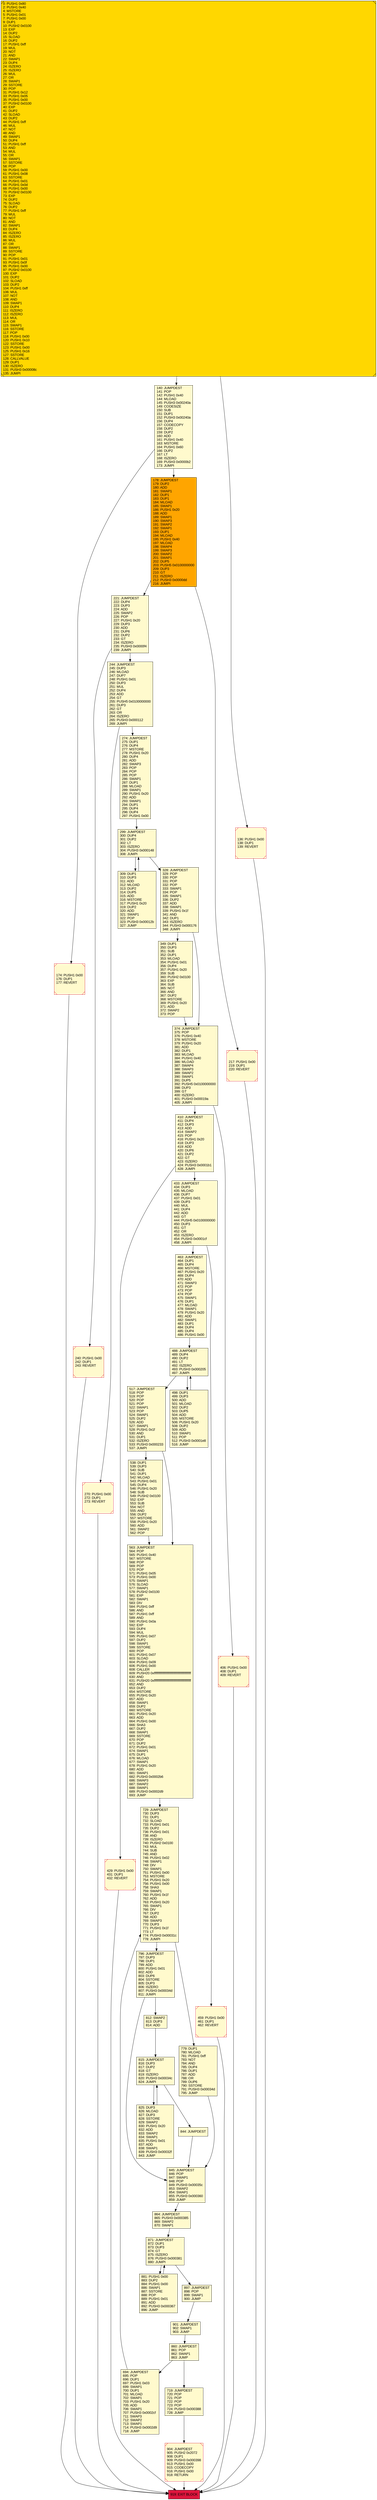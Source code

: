 digraph G {
bgcolor=transparent rankdir=UD;
node [shape=box style=filled color=black fillcolor=white fontname=arial fontcolor=black];
488 [label="488: JUMPDEST\l489: DUP4\l490: DUP2\l491: LT\l492: ISZERO\l493: PUSH3 0x000205\l497: JUMPI\l" fillcolor=lemonchiffon ];
844 [label="844: JUMPDEST\l" fillcolor=lemonchiffon ];
719 [label="719: JUMPDEST\l720: POP\l721: POP\l722: POP\l723: POP\l724: PUSH3 0x000388\l728: JUMP\l" fillcolor=lemonchiffon ];
904 [label="904: JUMPDEST\l905: PUSH2 0x2072\l908: DUP1\l909: PUSH3 0x000398\l913: PUSH1 0x00\l915: CODECOPY\l916: PUSH1 0x00\l918: RETURN\l" fillcolor=lemonchiffon shape=Msquare color=crimson ];
825 [label="825: DUP3\l826: MLOAD\l827: DUP3\l828: SSTORE\l829: SWAP2\l830: PUSH1 0x20\l832: ADD\l833: SWAP2\l834: SWAP1\l835: PUSH1 0x01\l837: ADD\l838: SWAP1\l839: PUSH3 0x00032f\l843: JUMP\l" fillcolor=lemonchiffon ];
881 [label="881: PUSH1 0x00\l883: DUP2\l884: PUSH1 0x00\l886: SWAP1\l887: SSTORE\l888: POP\l889: PUSH1 0x01\l891: ADD\l892: PUSH3 0x000367\l896: JUMP\l" fillcolor=lemonchiffon ];
517 [label="517: JUMPDEST\l518: POP\l519: POP\l520: POP\l521: POP\l522: SWAP1\l523: POP\l524: SWAP1\l525: DUP2\l526: ADD\l527: SWAP1\l528: PUSH1 0x1f\l530: AND\l531: DUP1\l532: ISZERO\l533: PUSH3 0x000233\l537: JUMPI\l" fillcolor=lemonchiffon ];
871 [label="871: JUMPDEST\l872: DUP1\l873: DUP3\l874: GT\l875: ISZERO\l876: PUSH3 0x000381\l880: JUMPI\l" fillcolor=lemonchiffon ];
328 [label="328: JUMPDEST\l329: POP\l330: POP\l331: POP\l332: POP\l333: SWAP1\l334: POP\l335: SWAP1\l336: DUP2\l337: ADD\l338: SWAP1\l339: PUSH1 0x1f\l341: AND\l342: DUP1\l343: ISZERO\l344: PUSH3 0x000176\l348: JUMPI\l" fillcolor=lemonchiffon ];
694 [label="694: JUMPDEST\l695: POP\l696: DUP1\l697: PUSH1 0x03\l699: SWAP1\l700: DUP1\l701: MLOAD\l702: SWAP1\l703: PUSH1 0x20\l705: ADD\l706: SWAP1\l707: PUSH3 0x0002cf\l711: SWAP3\l712: SWAP2\l713: SWAP1\l714: PUSH3 0x0002d9\l718: JUMP\l" fillcolor=lemonchiffon ];
429 [label="429: PUSH1 0x00\l431: DUP1\l432: REVERT\l" fillcolor=lemonchiffon shape=Msquare color=crimson ];
860 [label="860: JUMPDEST\l861: POP\l862: SWAP1\l863: JUMP\l" fillcolor=lemonchiffon ];
845 [label="845: JUMPDEST\l846: POP\l847: SWAP1\l848: POP\l849: PUSH3 0x00035c\l853: SWAP2\l854: SWAP1\l855: PUSH3 0x000360\l859: JUMP\l" fillcolor=lemonchiffon ];
174 [label="174: PUSH1 0x00\l176: DUP1\l177: REVERT\l" fillcolor=lemonchiffon shape=Msquare color=crimson ];
240 [label="240: PUSH1 0x00\l242: DUP1\l243: REVERT\l" fillcolor=lemonchiffon shape=Msquare color=crimson ];
538 [label="538: DUP1\l539: DUP3\l540: SUB\l541: DUP1\l542: MLOAD\l543: PUSH1 0x01\l545: DUP4\l546: PUSH1 0x20\l548: SUB\l549: PUSH2 0x0100\l552: EXP\l553: SUB\l554: NOT\l555: AND\l556: DUP2\l557: MSTORE\l558: PUSH1 0x20\l560: ADD\l561: SWAP2\l562: POP\l" fillcolor=lemonchiffon ];
815 [label="815: JUMPDEST\l816: DUP3\l817: DUP2\l818: GT\l819: ISZERO\l820: PUSH3 0x00034c\l824: JUMPI\l" fillcolor=lemonchiffon ];
897 [label="897: JUMPDEST\l898: POP\l899: SWAP1\l900: JUMP\l" fillcolor=lemonchiffon ];
349 [label="349: DUP1\l350: DUP3\l351: SUB\l352: DUP1\l353: MLOAD\l354: PUSH1 0x01\l356: DUP4\l357: PUSH1 0x20\l359: SUB\l360: PUSH2 0x0100\l363: EXP\l364: SUB\l365: NOT\l366: AND\l367: DUP2\l368: MSTORE\l369: PUSH1 0x20\l371: ADD\l372: SWAP2\l373: POP\l" fillcolor=lemonchiffon ];
140 [label="140: JUMPDEST\l141: POP\l142: PUSH1 0x40\l144: MLOAD\l145: PUSH3 0x00240a\l149: CODESIZE\l150: SUB\l151: DUP1\l152: PUSH3 0x00240a\l156: DUP4\l157: CODECOPY\l158: DUP2\l159: DUP2\l160: ADD\l161: PUSH1 0x40\l163: MSTORE\l164: PUSH1 0x60\l166: DUP2\l167: LT\l168: ISZERO\l169: PUSH3 0x0000b2\l173: JUMPI\l" fillcolor=lemonchiffon ];
919 [label="919: EXIT BLOCK\l" fillcolor=crimson ];
178 [label="178: JUMPDEST\l179: DUP2\l180: ADD\l181: SWAP1\l182: DUP1\l183: DUP1\l184: MLOAD\l185: SWAP1\l186: PUSH1 0x20\l188: ADD\l189: SWAP1\l190: SWAP3\l191: SWAP2\l192: SWAP1\l193: DUP1\l194: MLOAD\l195: PUSH1 0x40\l197: MLOAD\l198: SWAP4\l199: SWAP3\l200: SWAP2\l201: SWAP1\l202: DUP5\l203: PUSH5 0x0100000000\l209: DUP3\l210: GT\l211: ISZERO\l212: PUSH3 0x0000dd\l216: JUMPI\l" fillcolor=orange ];
729 [label="729: JUMPDEST\l730: DUP3\l731: DUP1\l732: SLOAD\l733: PUSH1 0x01\l735: DUP2\l736: PUSH1 0x01\l738: AND\l739: ISZERO\l740: PUSH2 0x0100\l743: MUL\l744: SUB\l745: AND\l746: PUSH1 0x02\l748: SWAP1\l749: DIV\l750: SWAP1\l751: PUSH1 0x00\l753: MSTORE\l754: PUSH1 0x20\l756: PUSH1 0x00\l758: SHA3\l759: SWAP1\l760: PUSH1 0x1f\l762: ADD\l763: PUSH1 0x20\l765: SWAP1\l766: DIV\l767: DUP2\l768: ADD\l769: SWAP3\l770: DUP3\l771: PUSH1 0x1f\l773: LT\l774: PUSH3 0x00031c\l778: JUMPI\l" fillcolor=lemonchiffon ];
796 [label="796: JUMPDEST\l797: DUP3\l798: DUP1\l799: ADD\l800: PUSH1 0x01\l802: ADD\l803: DUP6\l804: SSTORE\l805: DUP3\l806: ISZERO\l807: PUSH3 0x00034d\l811: JUMPI\l" fillcolor=lemonchiffon ];
563 [label="563: JUMPDEST\l564: POP\l565: PUSH1 0x40\l567: MSTORE\l568: POP\l569: POP\l570: POP\l571: PUSH1 0x05\l573: PUSH1 0x00\l575: SWAP1\l576: SLOAD\l577: SWAP1\l578: PUSH2 0x0100\l581: EXP\l582: SWAP1\l583: DIV\l584: PUSH1 0xff\l586: AND\l587: PUSH1 0xff\l589: AND\l590: PUSH1 0x0a\l592: EXP\l593: DUP4\l594: MUL\l595: PUSH1 0x07\l597: DUP2\l598: SWAP1\l599: SSTORE\l600: POP\l601: PUSH1 0x07\l603: SLOAD\l604: PUSH1 0x09\l606: PUSH1 0x00\l608: CALLER\l609: PUSH20 0xffffffffffffffffffffffffffffffffffffffff\l630: AND\l631: PUSH20 0xffffffffffffffffffffffffffffffffffffffff\l652: AND\l653: DUP2\l654: MSTORE\l655: PUSH1 0x20\l657: ADD\l658: SWAP1\l659: DUP2\l660: MSTORE\l661: PUSH1 0x20\l663: ADD\l664: PUSH1 0x00\l666: SHA3\l667: DUP2\l668: SWAP1\l669: SSTORE\l670: POP\l671: DUP2\l672: PUSH1 0x01\l674: SWAP1\l675: DUP1\l676: MLOAD\l677: SWAP1\l678: PUSH1 0x20\l680: ADD\l681: SWAP1\l682: PUSH3 0x0002b6\l686: SWAP3\l687: SWAP2\l688: SWAP1\l689: PUSH3 0x0002d9\l693: JUMP\l" fillcolor=lemonchiffon ];
374 [label="374: JUMPDEST\l375: POP\l376: PUSH1 0x40\l378: MSTORE\l379: PUSH1 0x20\l381: ADD\l382: DUP1\l383: MLOAD\l384: PUSH1 0x40\l386: MLOAD\l387: SWAP4\l388: SWAP3\l389: SWAP2\l390: SWAP1\l391: DUP5\l392: PUSH5 0x0100000000\l398: DUP3\l399: GT\l400: ISZERO\l401: PUSH3 0x00019a\l405: JUMPI\l" fillcolor=lemonchiffon ];
244 [label="244: JUMPDEST\l245: DUP3\l246: MLOAD\l247: DUP7\l248: PUSH1 0x01\l250: DUP3\l251: MUL\l252: DUP4\l253: ADD\l254: GT\l255: PUSH5 0x0100000000\l261: DUP3\l262: GT\l263: OR\l264: ISZERO\l265: PUSH3 0x000112\l269: JUMPI\l" fillcolor=lemonchiffon ];
221 [label="221: JUMPDEST\l222: DUP4\l223: DUP3\l224: ADD\l225: SWAP2\l226: POP\l227: PUSH1 0x20\l229: DUP3\l230: ADD\l231: DUP6\l232: DUP2\l233: GT\l234: ISZERO\l235: PUSH3 0x0000f4\l239: JUMPI\l" fillcolor=lemonchiffon ];
463 [label="463: JUMPDEST\l464: DUP1\l465: DUP4\l466: MSTORE\l467: PUSH1 0x20\l469: DUP4\l470: ADD\l471: SWAP3\l472: POP\l473: POP\l474: POP\l475: SWAP1\l476: DUP1\l477: MLOAD\l478: SWAP1\l479: PUSH1 0x20\l481: ADD\l482: SWAP1\l483: DUP1\l484: DUP4\l485: DUP4\l486: PUSH1 0x00\l" fillcolor=lemonchiffon ];
864 [label="864: JUMPDEST\l865: PUSH3 0x000385\l869: SWAP2\l870: SWAP1\l" fillcolor=lemonchiffon ];
309 [label="309: DUP1\l310: DUP3\l311: ADD\l312: MLOAD\l313: DUP2\l314: DUP5\l315: ADD\l316: MSTORE\l317: PUSH1 0x20\l319: DUP2\l320: ADD\l321: SWAP1\l322: POP\l323: PUSH3 0x00012b\l327: JUMP\l" fillcolor=lemonchiffon ];
136 [label="136: PUSH1 0x00\l138: DUP1\l139: REVERT\l" fillcolor=lemonchiffon shape=Msquare color=crimson ];
459 [label="459: PUSH1 0x00\l461: DUP1\l462: REVERT\l" fillcolor=lemonchiffon shape=Msquare color=crimson ];
0 [label="0: PUSH1 0x80\l2: PUSH1 0x40\l4: MSTORE\l5: PUSH1 0x01\l7: PUSH1 0x00\l9: DUP1\l10: PUSH2 0x0100\l13: EXP\l14: DUP2\l15: SLOAD\l16: DUP2\l17: PUSH1 0xff\l19: MUL\l20: NOT\l21: AND\l22: SWAP1\l23: DUP4\l24: ISZERO\l25: ISZERO\l26: MUL\l27: OR\l28: SWAP1\l29: SSTORE\l30: POP\l31: PUSH1 0x12\l33: PUSH1 0x05\l35: PUSH1 0x00\l37: PUSH2 0x0100\l40: EXP\l41: DUP2\l42: SLOAD\l43: DUP2\l44: PUSH1 0xff\l46: MUL\l47: NOT\l48: AND\l49: SWAP1\l50: DUP4\l51: PUSH1 0xff\l53: AND\l54: MUL\l55: OR\l56: SWAP1\l57: SSTORE\l58: POP\l59: PUSH1 0x00\l61: PUSH1 0x08\l63: SSTORE\l64: PUSH1 0x01\l66: PUSH1 0x0d\l68: PUSH1 0x00\l70: PUSH2 0x0100\l73: EXP\l74: DUP2\l75: SLOAD\l76: DUP2\l77: PUSH1 0xff\l79: MUL\l80: NOT\l81: AND\l82: SWAP1\l83: DUP4\l84: ISZERO\l85: ISZERO\l86: MUL\l87: OR\l88: SWAP1\l89: SSTORE\l90: POP\l91: PUSH1 0x01\l93: PUSH1 0x0f\l95: PUSH1 0x00\l97: PUSH2 0x0100\l100: EXP\l101: DUP2\l102: SLOAD\l103: DUP2\l104: PUSH1 0xff\l106: MUL\l107: NOT\l108: AND\l109: SWAP1\l110: DUP4\l111: ISZERO\l112: ISZERO\l113: MUL\l114: OR\l115: SWAP1\l116: SSTORE\l117: POP\l118: PUSH1 0x00\l120: PUSH1 0x10\l122: SSTORE\l123: PUSH1 0x00\l125: PUSH1 0x16\l127: SSTORE\l128: CALLVALUE\l129: DUP1\l130: ISZERO\l131: PUSH3 0x00008c\l135: JUMPI\l" fillcolor=lemonchiffon shape=Msquare fillcolor=gold ];
270 [label="270: PUSH1 0x00\l272: DUP1\l273: REVERT\l" fillcolor=lemonchiffon shape=Msquare color=crimson ];
812 [label="812: SWAP2\l813: DUP3\l814: ADD\l" fillcolor=lemonchiffon ];
901 [label="901: JUMPDEST\l902: SWAP1\l903: JUMP\l" fillcolor=lemonchiffon ];
433 [label="433: JUMPDEST\l434: DUP3\l435: MLOAD\l436: DUP7\l437: PUSH1 0x01\l439: DUP3\l440: MUL\l441: DUP4\l442: ADD\l443: GT\l444: PUSH5 0x0100000000\l450: DUP3\l451: GT\l452: OR\l453: ISZERO\l454: PUSH3 0x0001cf\l458: JUMPI\l" fillcolor=lemonchiffon ];
410 [label="410: JUMPDEST\l411: DUP4\l412: DUP3\l413: ADD\l414: SWAP2\l415: POP\l416: PUSH1 0x20\l418: DUP3\l419: ADD\l420: DUP6\l421: DUP2\l422: GT\l423: ISZERO\l424: PUSH3 0x0001b1\l428: JUMPI\l" fillcolor=lemonchiffon ];
779 [label="779: DUP1\l780: MLOAD\l781: PUSH1 0xff\l783: NOT\l784: AND\l785: DUP4\l786: DUP1\l787: ADD\l788: OR\l789: DUP6\l790: SSTORE\l791: PUSH3 0x00034d\l795: JUMP\l" fillcolor=lemonchiffon ];
406 [label="406: PUSH1 0x00\l408: DUP1\l409: REVERT\l" fillcolor=lemonchiffon shape=Msquare color=crimson ];
217 [label="217: PUSH1 0x00\l219: DUP1\l220: REVERT\l" fillcolor=lemonchiffon shape=Msquare color=crimson ];
299 [label="299: JUMPDEST\l300: DUP4\l301: DUP2\l302: LT\l303: ISZERO\l304: PUSH3 0x000148\l308: JUMPI\l" fillcolor=lemonchiffon ];
498 [label="498: DUP1\l499: DUP3\l500: ADD\l501: MLOAD\l502: DUP2\l503: DUP5\l504: ADD\l505: MSTORE\l506: PUSH1 0x20\l508: DUP2\l509: ADD\l510: SWAP1\l511: POP\l512: PUSH3 0x0001e8\l516: JUMP\l" fillcolor=lemonchiffon ];
274 [label="274: JUMPDEST\l275: DUP1\l276: DUP4\l277: MSTORE\l278: PUSH1 0x20\l280: DUP4\l281: ADD\l282: SWAP3\l283: POP\l284: POP\l285: POP\l286: SWAP1\l287: DUP1\l288: MLOAD\l289: SWAP1\l290: PUSH1 0x20\l292: ADD\l293: SWAP1\l294: DUP1\l295: DUP4\l296: DUP4\l297: PUSH1 0x00\l" fillcolor=lemonchiffon ];
140 -> 178;
729 -> 796;
221 -> 244;
410 -> 433;
274 -> 299;
0 -> 136;
488 -> 517;
349 -> 374;
538 -> 563;
244 -> 270;
844 -> 845;
433 -> 463;
904 -> 919;
694 -> 729;
517 -> 563;
140 -> 174;
174 -> 919;
517 -> 538;
429 -> 919;
299 -> 309;
309 -> 299;
406 -> 919;
463 -> 488;
178 -> 221;
270 -> 919;
779 -> 845;
0 -> 140;
410 -> 429;
901 -> 860;
136 -> 919;
563 -> 729;
240 -> 919;
719 -> 904;
860 -> 694;
860 -> 719;
871 -> 881;
881 -> 871;
815 -> 844;
815 -> 825;
825 -> 815;
328 -> 374;
796 -> 845;
871 -> 897;
433 -> 459;
328 -> 349;
244 -> 274;
897 -> 901;
374 -> 410;
374 -> 406;
845 -> 864;
864 -> 871;
729 -> 779;
178 -> 217;
217 -> 919;
221 -> 240;
299 -> 328;
796 -> 812;
488 -> 498;
498 -> 488;
459 -> 919;
812 -> 815;
}